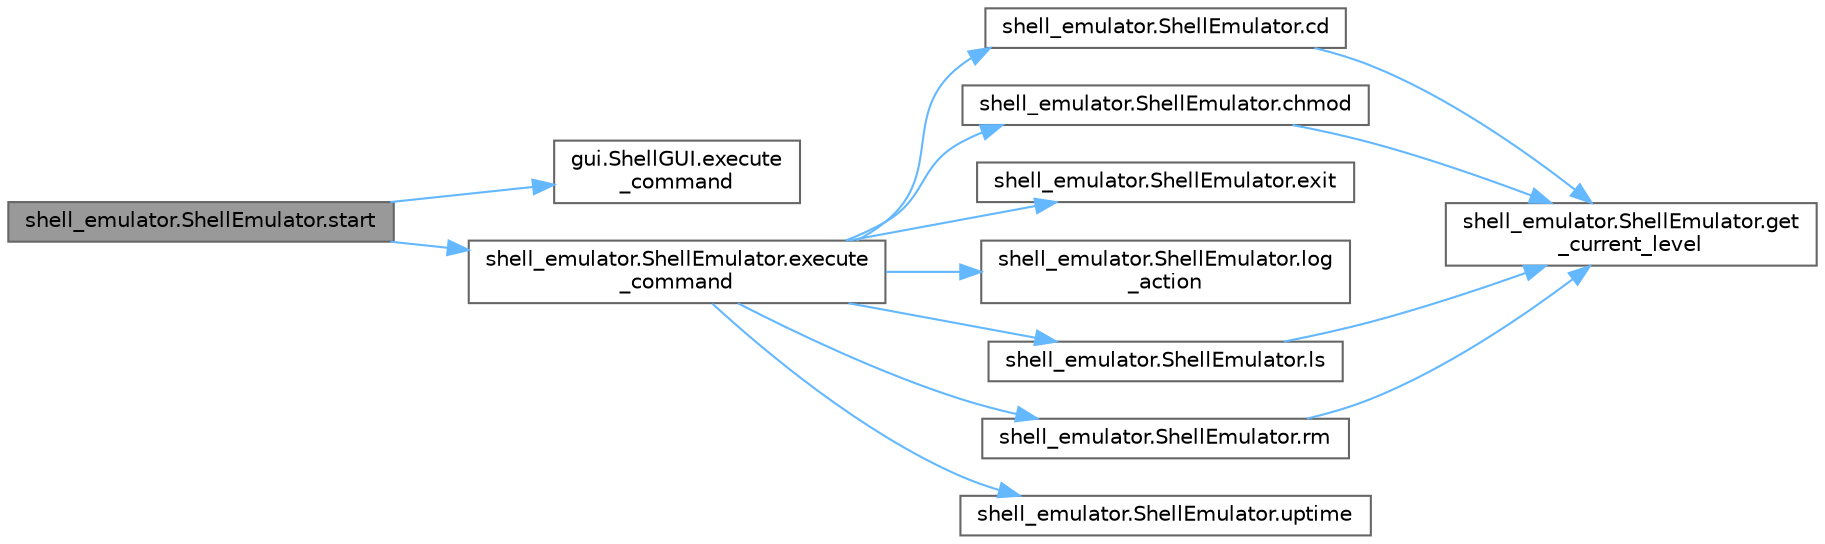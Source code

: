 digraph "shell_emulator.ShellEmulator.start"
{
 // LATEX_PDF_SIZE
  bgcolor="transparent";
  edge [fontname=Helvetica,fontsize=10,labelfontname=Helvetica,labelfontsize=10];
  node [fontname=Helvetica,fontsize=10,shape=box,height=0.2,width=0.4];
  rankdir="LR";
  Node1 [id="Node000001",label="shell_emulator.ShellEmulator.start",height=0.2,width=0.4,color="gray40", fillcolor="grey60", style="filled", fontcolor="black",tooltip=" "];
  Node1 -> Node2 [id="edge14_Node000001_Node000002",color="steelblue1",style="solid",tooltip=" "];
  Node2 [id="Node000002",label="gui.ShellGUI.execute\l_command",height=0.2,width=0.4,color="grey40", fillcolor="white", style="filled",URL="$classgui_1_1_shell_g_u_i.html#aa59e45330b81ac5228c3cd8675fe285d",tooltip=" "];
  Node1 -> Node3 [id="edge15_Node000001_Node000003",color="steelblue1",style="solid",tooltip=" "];
  Node3 [id="Node000003",label="shell_emulator.ShellEmulator.execute\l_command",height=0.2,width=0.4,color="grey40", fillcolor="white", style="filled",URL="$classshell__emulator_1_1_shell_emulator.html#a70a22165877cc7374591ac5b43ad396b",tooltip=" "];
  Node3 -> Node4 [id="edge16_Node000003_Node000004",color="steelblue1",style="solid",tooltip=" "];
  Node4 [id="Node000004",label="shell_emulator.ShellEmulator.cd",height=0.2,width=0.4,color="grey40", fillcolor="white", style="filled",URL="$classshell__emulator_1_1_shell_emulator.html#ad197b23f25593714fffd7da933ca4e23",tooltip=" "];
  Node4 -> Node5 [id="edge17_Node000004_Node000005",color="steelblue1",style="solid",tooltip=" "];
  Node5 [id="Node000005",label="shell_emulator.ShellEmulator.get\l_current_level",height=0.2,width=0.4,color="grey40", fillcolor="white", style="filled",URL="$classshell__emulator_1_1_shell_emulator.html#a011c735af80ca4023f91485345ea001a",tooltip=" "];
  Node3 -> Node6 [id="edge18_Node000003_Node000006",color="steelblue1",style="solid",tooltip=" "];
  Node6 [id="Node000006",label="shell_emulator.ShellEmulator.chmod",height=0.2,width=0.4,color="grey40", fillcolor="white", style="filled",URL="$classshell__emulator_1_1_shell_emulator.html#a7d2dccc274916bd0085aedf5aec02d7b",tooltip=" "];
  Node6 -> Node5 [id="edge19_Node000006_Node000005",color="steelblue1",style="solid",tooltip=" "];
  Node3 -> Node7 [id="edge20_Node000003_Node000007",color="steelblue1",style="solid",tooltip=" "];
  Node7 [id="Node000007",label="shell_emulator.ShellEmulator.exit",height=0.2,width=0.4,color="grey40", fillcolor="white", style="filled",URL="$classshell__emulator_1_1_shell_emulator.html#a2c60272a6098039defcef040b5b7e79f",tooltip=" "];
  Node3 -> Node8 [id="edge21_Node000003_Node000008",color="steelblue1",style="solid",tooltip=" "];
  Node8 [id="Node000008",label="shell_emulator.ShellEmulator.log\l_action",height=0.2,width=0.4,color="grey40", fillcolor="white", style="filled",URL="$classshell__emulator_1_1_shell_emulator.html#a0edb4884ac68d58248d3306271048ce0",tooltip=" "];
  Node3 -> Node9 [id="edge22_Node000003_Node000009",color="steelblue1",style="solid",tooltip=" "];
  Node9 [id="Node000009",label="shell_emulator.ShellEmulator.ls",height=0.2,width=0.4,color="grey40", fillcolor="white", style="filled",URL="$classshell__emulator_1_1_shell_emulator.html#a41cb94a5aae8b29f579c60123d425601",tooltip=" "];
  Node9 -> Node5 [id="edge23_Node000009_Node000005",color="steelblue1",style="solid",tooltip=" "];
  Node3 -> Node10 [id="edge24_Node000003_Node000010",color="steelblue1",style="solid",tooltip=" "];
  Node10 [id="Node000010",label="shell_emulator.ShellEmulator.rm",height=0.2,width=0.4,color="grey40", fillcolor="white", style="filled",URL="$classshell__emulator_1_1_shell_emulator.html#a48f84d43b771106260cd4bc7a0fabc12",tooltip=" "];
  Node10 -> Node5 [id="edge25_Node000010_Node000005",color="steelblue1",style="solid",tooltip=" "];
  Node3 -> Node11 [id="edge26_Node000003_Node000011",color="steelblue1",style="solid",tooltip=" "];
  Node11 [id="Node000011",label="shell_emulator.ShellEmulator.uptime",height=0.2,width=0.4,color="grey40", fillcolor="white", style="filled",URL="$classshell__emulator_1_1_shell_emulator.html#a95c760e36a4c6d59fd24b055aa3628e7",tooltip=" "];
}
